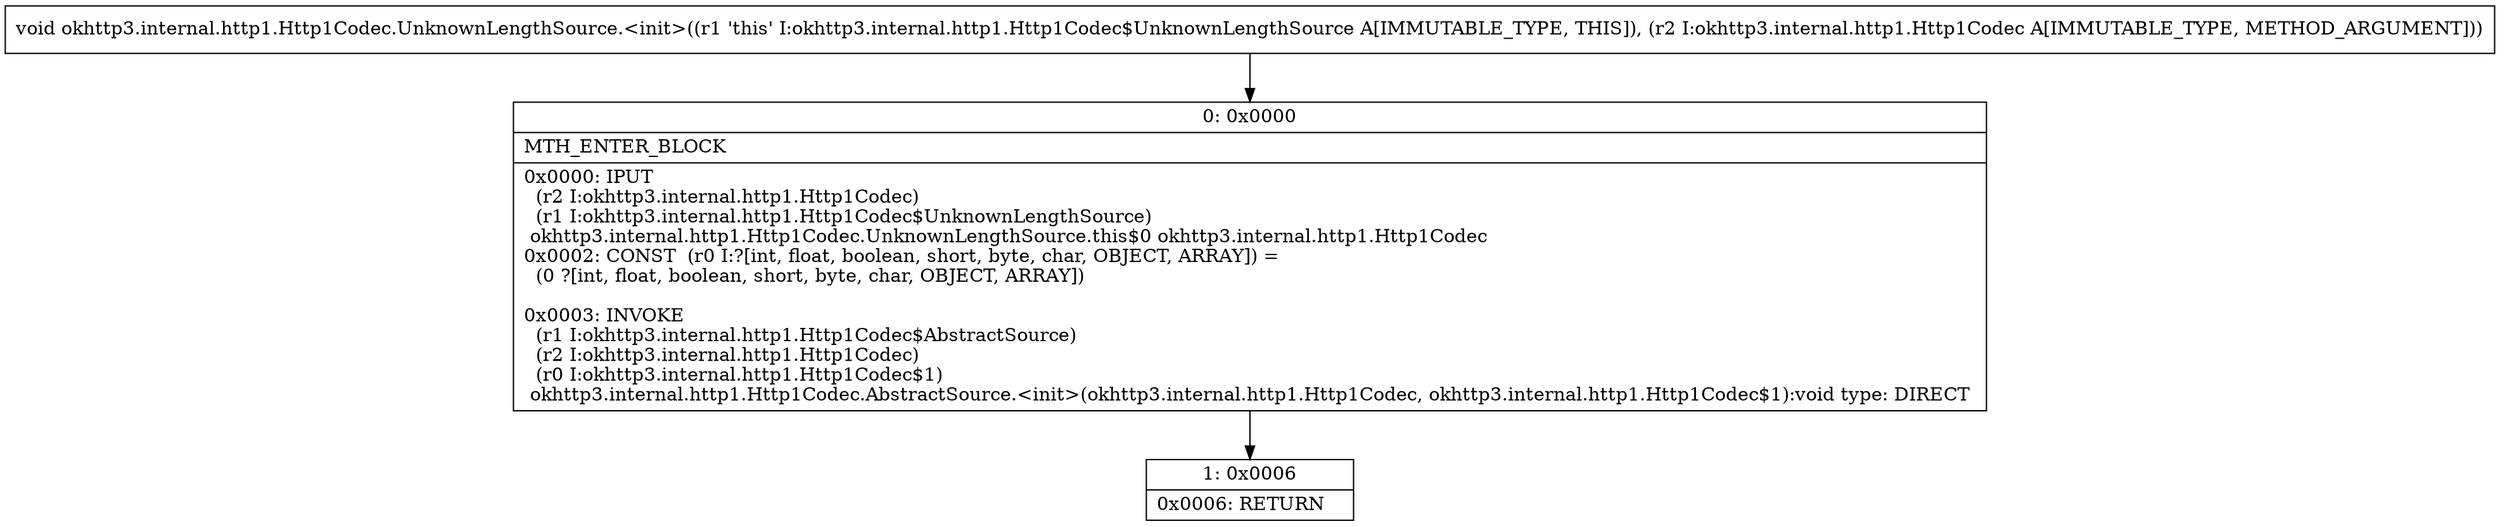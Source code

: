 digraph "CFG forokhttp3.internal.http1.Http1Codec.UnknownLengthSource.\<init\>(Lokhttp3\/internal\/http1\/Http1Codec;)V" {
Node_0 [shape=record,label="{0\:\ 0x0000|MTH_ENTER_BLOCK\l|0x0000: IPUT  \l  (r2 I:okhttp3.internal.http1.Http1Codec)\l  (r1 I:okhttp3.internal.http1.Http1Codec$UnknownLengthSource)\l okhttp3.internal.http1.Http1Codec.UnknownLengthSource.this$0 okhttp3.internal.http1.Http1Codec \l0x0002: CONST  (r0 I:?[int, float, boolean, short, byte, char, OBJECT, ARRAY]) = \l  (0 ?[int, float, boolean, short, byte, char, OBJECT, ARRAY])\l \l0x0003: INVOKE  \l  (r1 I:okhttp3.internal.http1.Http1Codec$AbstractSource)\l  (r2 I:okhttp3.internal.http1.Http1Codec)\l  (r0 I:okhttp3.internal.http1.Http1Codec$1)\l okhttp3.internal.http1.Http1Codec.AbstractSource.\<init\>(okhttp3.internal.http1.Http1Codec, okhttp3.internal.http1.Http1Codec$1):void type: DIRECT \l}"];
Node_1 [shape=record,label="{1\:\ 0x0006|0x0006: RETURN   \l}"];
MethodNode[shape=record,label="{void okhttp3.internal.http1.Http1Codec.UnknownLengthSource.\<init\>((r1 'this' I:okhttp3.internal.http1.Http1Codec$UnknownLengthSource A[IMMUTABLE_TYPE, THIS]), (r2 I:okhttp3.internal.http1.Http1Codec A[IMMUTABLE_TYPE, METHOD_ARGUMENT])) }"];
MethodNode -> Node_0;
Node_0 -> Node_1;
}

